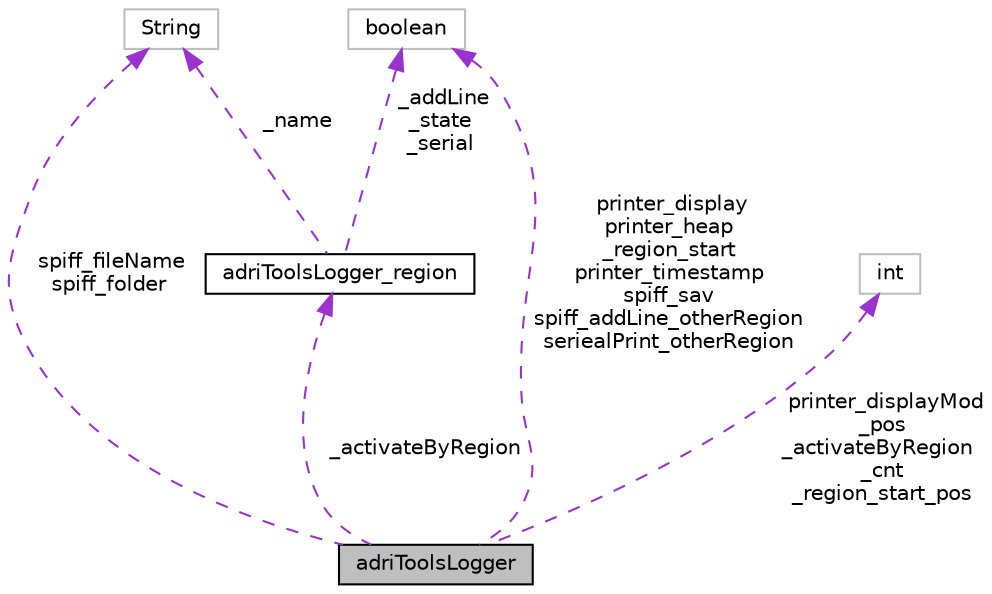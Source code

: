 digraph "adriToolsLogger"
{
 // LATEX_PDF_SIZE
  edge [fontname="Helvetica",fontsize="10",labelfontname="Helvetica",labelfontsize="10"];
  node [fontname="Helvetica",fontsize="10",shape=record];
  Node1 [label="adriToolsLogger",height=0.2,width=0.4,color="black", fillcolor="grey75", style="filled", fontcolor="black",tooltip="fournit des fonctionnalités utiles pour déboguer les croquis via \"printf\" ou \"LITTLEFS\""];
  Node2 -> Node1 [dir="back",color="darkorchid3",fontsize="10",style="dashed",label=" spiff_fileName\nspiff_folder" ,fontname="Helvetica"];
  Node2 [label="String",height=0.2,width=0.4,color="grey75", fillcolor="white", style="filled",tooltip=" "];
  Node3 -> Node1 [dir="back",color="darkorchid3",fontsize="10",style="dashed",label=" printer_displayMod\l_pos\n_activateByRegion\l_cnt\n_region_start_pos" ,fontname="Helvetica"];
  Node3 [label="int",height=0.2,width=0.4,color="grey75", fillcolor="white", style="filled",tooltip=" "];
  Node4 -> Node1 [dir="back",color="darkorchid3",fontsize="10",style="dashed",label=" printer_display\nprinter_heap\n_region_start\nprinter_timestamp\nspiff_sav\nspiff_addLine_otherRegion\nseriealPrint_otherRegion" ,fontname="Helvetica"];
  Node4 [label="boolean",height=0.2,width=0.4,color="grey75", fillcolor="white", style="filled",tooltip=" "];
  Node5 -> Node1 [dir="back",color="darkorchid3",fontsize="10",style="dashed",label=" _activateByRegion" ,fontname="Helvetica"];
  Node5 [label="adriToolsLogger_region",height=0.2,width=0.4,color="black", fillcolor="white", style="filled",URL="$classadri_tools_logger__region.html",tooltip="crée une region atribbuer a un ou plusieur \"printf\" ou \"LITTLEFS\""];
  Node2 -> Node5 [dir="back",color="darkorchid3",fontsize="10",style="dashed",label=" _name" ,fontname="Helvetica"];
  Node4 -> Node5 [dir="back",color="darkorchid3",fontsize="10",style="dashed",label=" _addLine\n_state\n_serial" ,fontname="Helvetica"];
}
